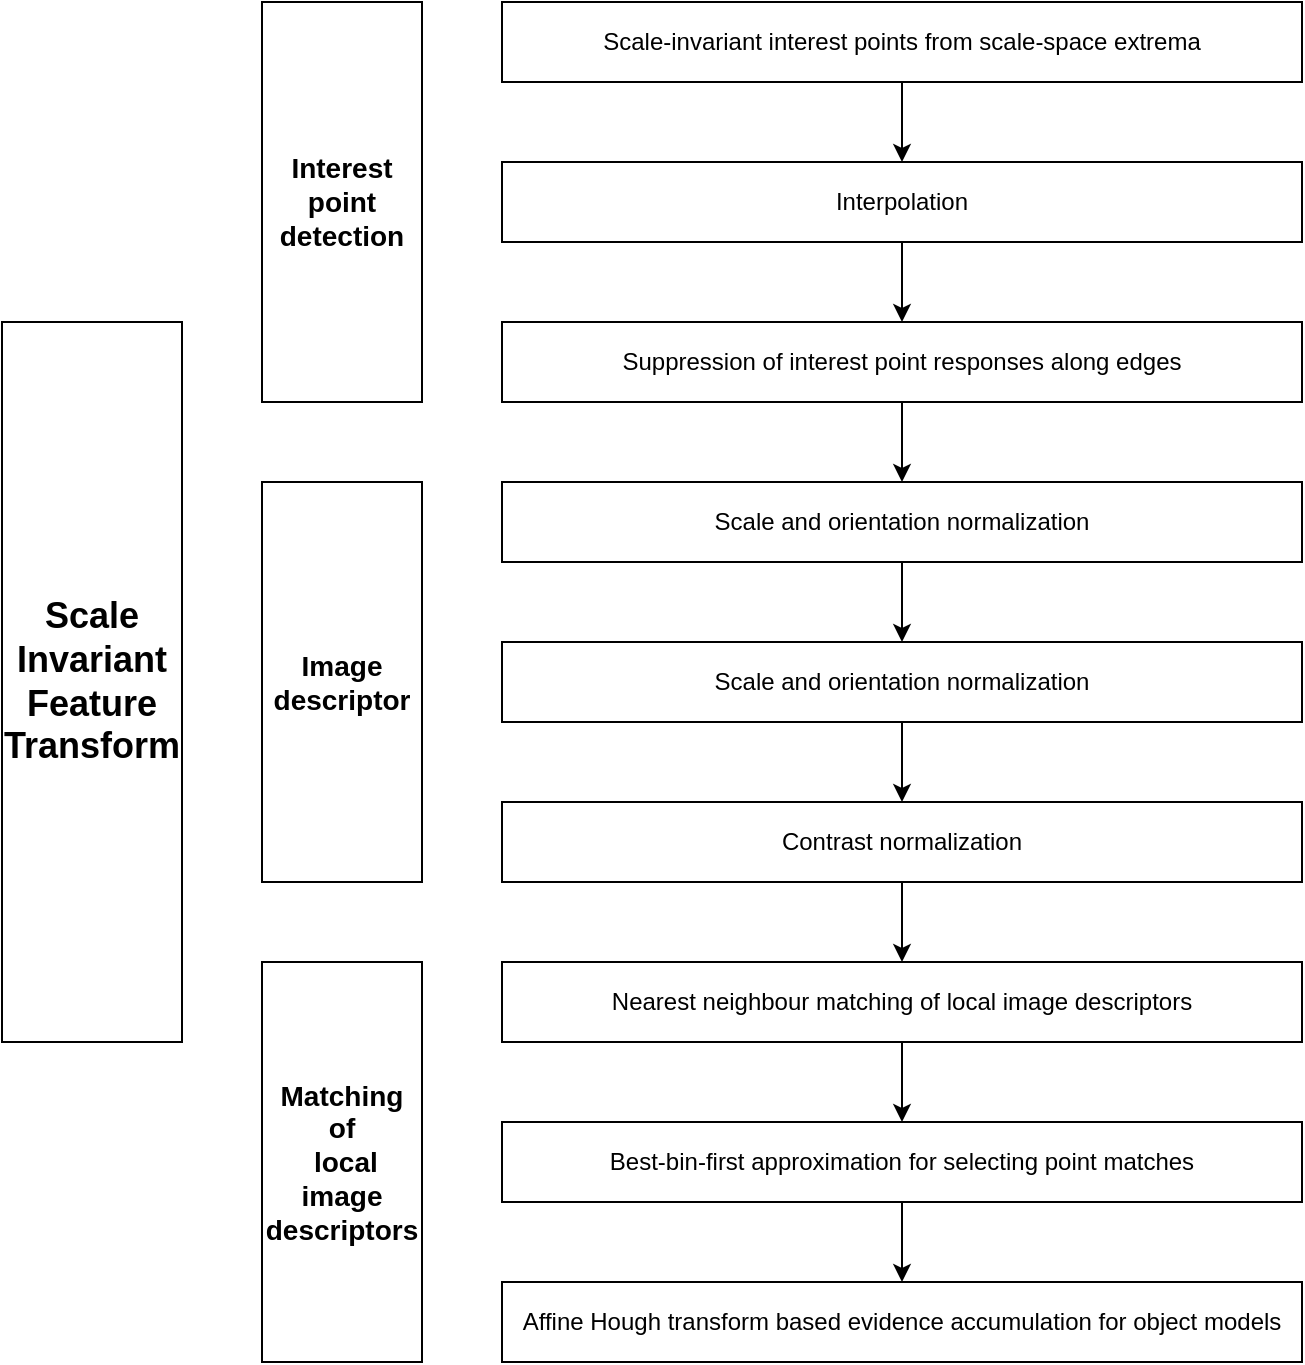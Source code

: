 <mxfile version="24.0.6" type="github">
  <diagram name="第 1 页" id="C-Ax64bLbnxOnGkyuHRc">
    <mxGraphModel dx="1637" dy="828" grid="1" gridSize="10" guides="1" tooltips="1" connect="1" arrows="1" fold="1" page="1" pageScale="1" pageWidth="827" pageHeight="1169" math="0" shadow="0">
      <root>
        <mxCell id="0" />
        <mxCell id="1" parent="0" />
        <mxCell id="qg5v3E2Mh4NsVr7laVS9-17" style="edgeStyle=elbowEdgeStyle;rounded=0;orthogonalLoop=1;jettySize=auto;html=1;exitX=0.5;exitY=1;exitDx=0;exitDy=0;entryX=0.5;entryY=0;entryDx=0;entryDy=0;" edge="1" parent="1" source="qg5v3E2Mh4NsVr7laVS9-1" target="qg5v3E2Mh4NsVr7laVS9-4">
          <mxGeometry relative="1" as="geometry" />
        </mxCell>
        <mxCell id="qg5v3E2Mh4NsVr7laVS9-1" value="Scale-invariant interest points from scale-space extrema" style="rounded=0;whiteSpace=wrap;html=1;" vertex="1" parent="1">
          <mxGeometry x="360" y="120" width="400" height="40" as="geometry" />
        </mxCell>
        <mxCell id="qg5v3E2Mh4NsVr7laVS9-18" style="edgeStyle=elbowEdgeStyle;rounded=0;orthogonalLoop=1;jettySize=auto;html=1;exitX=0.5;exitY=1;exitDx=0;exitDy=0;entryX=0.5;entryY=0;entryDx=0;entryDy=0;" edge="1" parent="1" source="qg5v3E2Mh4NsVr7laVS9-4" target="qg5v3E2Mh4NsVr7laVS9-5">
          <mxGeometry relative="1" as="geometry" />
        </mxCell>
        <mxCell id="qg5v3E2Mh4NsVr7laVS9-4" value="Interpolation" style="rounded=0;whiteSpace=wrap;html=1;" vertex="1" parent="1">
          <mxGeometry x="360" y="200" width="400" height="40" as="geometry" />
        </mxCell>
        <mxCell id="qg5v3E2Mh4NsVr7laVS9-19" value="" style="edgeStyle=elbowEdgeStyle;rounded=0;orthogonalLoop=1;jettySize=auto;html=1;" edge="1" parent="1" source="qg5v3E2Mh4NsVr7laVS9-5" target="qg5v3E2Mh4NsVr7laVS9-7">
          <mxGeometry relative="1" as="geometry" />
        </mxCell>
        <mxCell id="qg5v3E2Mh4NsVr7laVS9-5" value="Suppression of interest point responses along edges" style="rounded=0;whiteSpace=wrap;html=1;" vertex="1" parent="1">
          <mxGeometry x="360" y="280" width="400" height="40" as="geometry" />
        </mxCell>
        <mxCell id="qg5v3E2Mh4NsVr7laVS9-20" value="" style="edgeStyle=elbowEdgeStyle;rounded=0;orthogonalLoop=1;jettySize=auto;html=1;" edge="1" parent="1" source="qg5v3E2Mh4NsVr7laVS9-7" target="qg5v3E2Mh4NsVr7laVS9-8">
          <mxGeometry relative="1" as="geometry" />
        </mxCell>
        <mxCell id="qg5v3E2Mh4NsVr7laVS9-7" value="Scale and orientation normalization" style="rounded=0;whiteSpace=wrap;html=1;" vertex="1" parent="1">
          <mxGeometry x="360" y="360" width="400" height="40" as="geometry" />
        </mxCell>
        <mxCell id="qg5v3E2Mh4NsVr7laVS9-21" value="" style="edgeStyle=elbowEdgeStyle;rounded=0;orthogonalLoop=1;jettySize=auto;html=1;" edge="1" parent="1" source="qg5v3E2Mh4NsVr7laVS9-8" target="qg5v3E2Mh4NsVr7laVS9-9">
          <mxGeometry relative="1" as="geometry" />
        </mxCell>
        <mxCell id="qg5v3E2Mh4NsVr7laVS9-8" value="Scale and orientation normalization" style="rounded=0;whiteSpace=wrap;html=1;" vertex="1" parent="1">
          <mxGeometry x="360" y="440" width="400" height="40" as="geometry" />
        </mxCell>
        <mxCell id="qg5v3E2Mh4NsVr7laVS9-22" value="" style="edgeStyle=elbowEdgeStyle;rounded=0;orthogonalLoop=1;jettySize=auto;html=1;" edge="1" parent="1" source="qg5v3E2Mh4NsVr7laVS9-9" target="qg5v3E2Mh4NsVr7laVS9-10">
          <mxGeometry relative="1" as="geometry" />
        </mxCell>
        <mxCell id="qg5v3E2Mh4NsVr7laVS9-9" value="Contrast normalization" style="rounded=0;whiteSpace=wrap;html=1;" vertex="1" parent="1">
          <mxGeometry x="360" y="520" width="400" height="40" as="geometry" />
        </mxCell>
        <mxCell id="qg5v3E2Mh4NsVr7laVS9-23" value="" style="edgeStyle=elbowEdgeStyle;rounded=0;orthogonalLoop=1;jettySize=auto;html=1;" edge="1" parent="1" source="qg5v3E2Mh4NsVr7laVS9-10" target="qg5v3E2Mh4NsVr7laVS9-11">
          <mxGeometry relative="1" as="geometry" />
        </mxCell>
        <mxCell id="qg5v3E2Mh4NsVr7laVS9-10" value="Nearest neighbour matching of local image descriptors" style="rounded=0;whiteSpace=wrap;html=1;" vertex="1" parent="1">
          <mxGeometry x="360" y="600" width="400" height="40" as="geometry" />
        </mxCell>
        <mxCell id="qg5v3E2Mh4NsVr7laVS9-24" value="" style="edgeStyle=elbowEdgeStyle;rounded=0;orthogonalLoop=1;jettySize=auto;html=1;" edge="1" parent="1" source="qg5v3E2Mh4NsVr7laVS9-11" target="qg5v3E2Mh4NsVr7laVS9-12">
          <mxGeometry relative="1" as="geometry" />
        </mxCell>
        <mxCell id="qg5v3E2Mh4NsVr7laVS9-11" value="Best-bin-first approximation for selecting point matches" style="rounded=0;whiteSpace=wrap;html=1;" vertex="1" parent="1">
          <mxGeometry x="360" y="680" width="400" height="40" as="geometry" />
        </mxCell>
        <mxCell id="qg5v3E2Mh4NsVr7laVS9-12" value="Affine Hough transform based evidence accumulation for object models" style="rounded=0;whiteSpace=wrap;html=1;" vertex="1" parent="1">
          <mxGeometry x="360" y="760" width="400" height="40" as="geometry" />
        </mxCell>
        <mxCell id="qg5v3E2Mh4NsVr7laVS9-13" value="&lt;b style=&quot;font-size: 18px;&quot;&gt;&lt;font style=&quot;font-size: 18px;&quot;&gt;Scale&lt;/font&gt;&lt;/b&gt;&lt;div style=&quot;font-size: 18px;&quot;&gt;&lt;b style=&quot;&quot;&gt;&lt;font style=&quot;font-size: 18px;&quot;&gt;Invariant Feature Transform&lt;/font&gt;&lt;/b&gt;&lt;/div&gt;" style="rounded=0;whiteSpace=wrap;html=1;align=center;" vertex="1" parent="1">
          <mxGeometry x="110" y="280" width="90" height="360" as="geometry" />
        </mxCell>
        <mxCell id="qg5v3E2Mh4NsVr7laVS9-14" value="&lt;font style=&quot;font-size: 14px;&quot;&gt;&lt;b&gt;Interest&lt;/b&gt;&lt;/font&gt;&lt;div&gt;&lt;font style=&quot;font-size: 14px;&quot;&gt;&lt;span style=&quot;background-color: initial;&quot;&gt;&lt;b&gt;point detection&lt;/b&gt;&lt;/span&gt;&lt;/font&gt;&lt;/div&gt;" style="rounded=0;whiteSpace=wrap;html=1;" vertex="1" parent="1">
          <mxGeometry x="240" y="120" width="80" height="200" as="geometry" />
        </mxCell>
        <mxCell id="qg5v3E2Mh4NsVr7laVS9-15" value="&lt;font style=&quot;font-size: 14px;&quot;&gt;&lt;b&gt;Image descriptor&lt;/b&gt;&lt;/font&gt;" style="rounded=0;whiteSpace=wrap;html=1;" vertex="1" parent="1">
          <mxGeometry x="240" y="360" width="80" height="200" as="geometry" />
        </mxCell>
        <mxCell id="qg5v3E2Mh4NsVr7laVS9-16" value="&lt;b&gt;&lt;font face=&quot;Helvetica&quot; style=&quot;font-size: 14px;&quot;&gt;Matching of&lt;/font&gt;&lt;/b&gt;&lt;div&gt;&lt;b&gt;&lt;font face=&quot;Helvetica&quot; style=&quot;font-size: 14px;&quot;&gt;&amp;nbsp;local image descriptors&lt;/font&gt;&lt;/b&gt;&lt;/div&gt;" style="rounded=0;whiteSpace=wrap;html=1;" vertex="1" parent="1">
          <mxGeometry x="240" y="600" width="80" height="200" as="geometry" />
        </mxCell>
      </root>
    </mxGraphModel>
  </diagram>
</mxfile>
